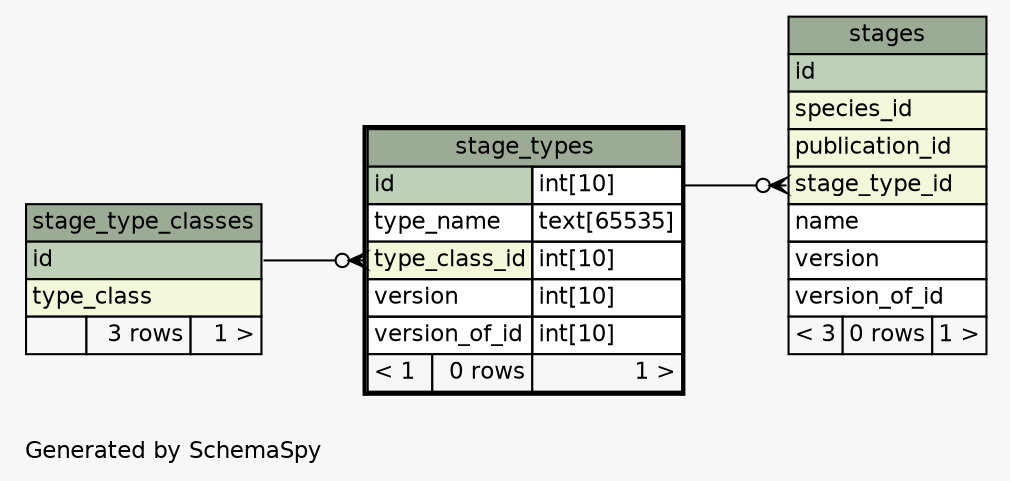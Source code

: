 // dot 2.38.0 on Mac OS X 10.11.5
// SchemaSpy rev 590
digraph "oneDegreeRelationshipsDiagram" {
  graph [
    rankdir="RL"
    bgcolor="#f7f7f7"
    label="\nGenerated by SchemaSpy"
    labeljust="l"
    nodesep="0.18"
    ranksep="0.46"
    fontname="Helvetica"
    fontsize="11"
  ];
  node [
    fontname="Helvetica"
    fontsize="11"
    shape="plaintext"
  ];
  edge [
    arrowsize="0.8"
  ];
  "stage_types":"type_class_id":w -> "stage_type_classes":"id":e [arrowhead=none dir=back arrowtail=crowodot];
  "stages":"stage_type_id":w -> "stage_types":"id.type":e [arrowhead=none dir=back arrowtail=crowodot];
  "stage_type_classes" [
    label=<
    <TABLE BORDER="0" CELLBORDER="1" CELLSPACING="0" BGCOLOR="#ffffff">
      <TR><TD COLSPAN="3" BGCOLOR="#9bab96" ALIGN="CENTER">stage_type_classes</TD></TR>
      <TR><TD PORT="id" COLSPAN="3" BGCOLOR="#bed1b8" ALIGN="LEFT">id</TD></TR>
      <TR><TD PORT="type_class" COLSPAN="3" BGCOLOR="#f4f7da" ALIGN="LEFT">type_class</TD></TR>
      <TR><TD ALIGN="LEFT" BGCOLOR="#f7f7f7">  </TD><TD ALIGN="RIGHT" BGCOLOR="#f7f7f7">3 rows</TD><TD ALIGN="RIGHT" BGCOLOR="#f7f7f7">1 &gt;</TD></TR>
    </TABLE>>
    URL="stage_type_classes.html"
    tooltip="stage_type_classes"
  ];
  "stage_types" [
    label=<
    <TABLE BORDER="2" CELLBORDER="1" CELLSPACING="0" BGCOLOR="#ffffff">
      <TR><TD COLSPAN="3" BGCOLOR="#9bab96" ALIGN="CENTER">stage_types</TD></TR>
      <TR><TD PORT="id" COLSPAN="2" BGCOLOR="#bed1b8" ALIGN="LEFT">id</TD><TD PORT="id.type" ALIGN="LEFT">int[10]</TD></TR>
      <TR><TD PORT="type_name" COLSPAN="2" ALIGN="LEFT">type_name</TD><TD PORT="type_name.type" ALIGN="LEFT">text[65535]</TD></TR>
      <TR><TD PORT="type_class_id" COLSPAN="2" BGCOLOR="#f4f7da" ALIGN="LEFT">type_class_id</TD><TD PORT="type_class_id.type" ALIGN="LEFT">int[10]</TD></TR>
      <TR><TD PORT="version" COLSPAN="2" ALIGN="LEFT">version</TD><TD PORT="version.type" ALIGN="LEFT">int[10]</TD></TR>
      <TR><TD PORT="version_of_id" COLSPAN="2" ALIGN="LEFT">version_of_id</TD><TD PORT="version_of_id.type" ALIGN="LEFT">int[10]</TD></TR>
      <TR><TD ALIGN="LEFT" BGCOLOR="#f7f7f7">&lt; 1</TD><TD ALIGN="RIGHT" BGCOLOR="#f7f7f7">0 rows</TD><TD ALIGN="RIGHT" BGCOLOR="#f7f7f7">1 &gt;</TD></TR>
    </TABLE>>
    URL="stage_types.html"
    tooltip="stage_types"
  ];
  "stages" [
    label=<
    <TABLE BORDER="0" CELLBORDER="1" CELLSPACING="0" BGCOLOR="#ffffff">
      <TR><TD COLSPAN="3" BGCOLOR="#9bab96" ALIGN="CENTER">stages</TD></TR>
      <TR><TD PORT="id" COLSPAN="3" BGCOLOR="#bed1b8" ALIGN="LEFT">id</TD></TR>
      <TR><TD PORT="species_id" COLSPAN="3" BGCOLOR="#f4f7da" ALIGN="LEFT">species_id</TD></TR>
      <TR><TD PORT="publication_id" COLSPAN="3" BGCOLOR="#f4f7da" ALIGN="LEFT">publication_id</TD></TR>
      <TR><TD PORT="stage_type_id" COLSPAN="3" BGCOLOR="#f4f7da" ALIGN="LEFT">stage_type_id</TD></TR>
      <TR><TD PORT="name" COLSPAN="3" ALIGN="LEFT">name</TD></TR>
      <TR><TD PORT="version" COLSPAN="3" ALIGN="LEFT">version</TD></TR>
      <TR><TD PORT="version_of_id" COLSPAN="3" ALIGN="LEFT">version_of_id</TD></TR>
      <TR><TD ALIGN="LEFT" BGCOLOR="#f7f7f7">&lt; 3</TD><TD ALIGN="RIGHT" BGCOLOR="#f7f7f7">0 rows</TD><TD ALIGN="RIGHT" BGCOLOR="#f7f7f7">1 &gt;</TD></TR>
    </TABLE>>
    URL="stages.html"
    tooltip="stages"
  ];
}
